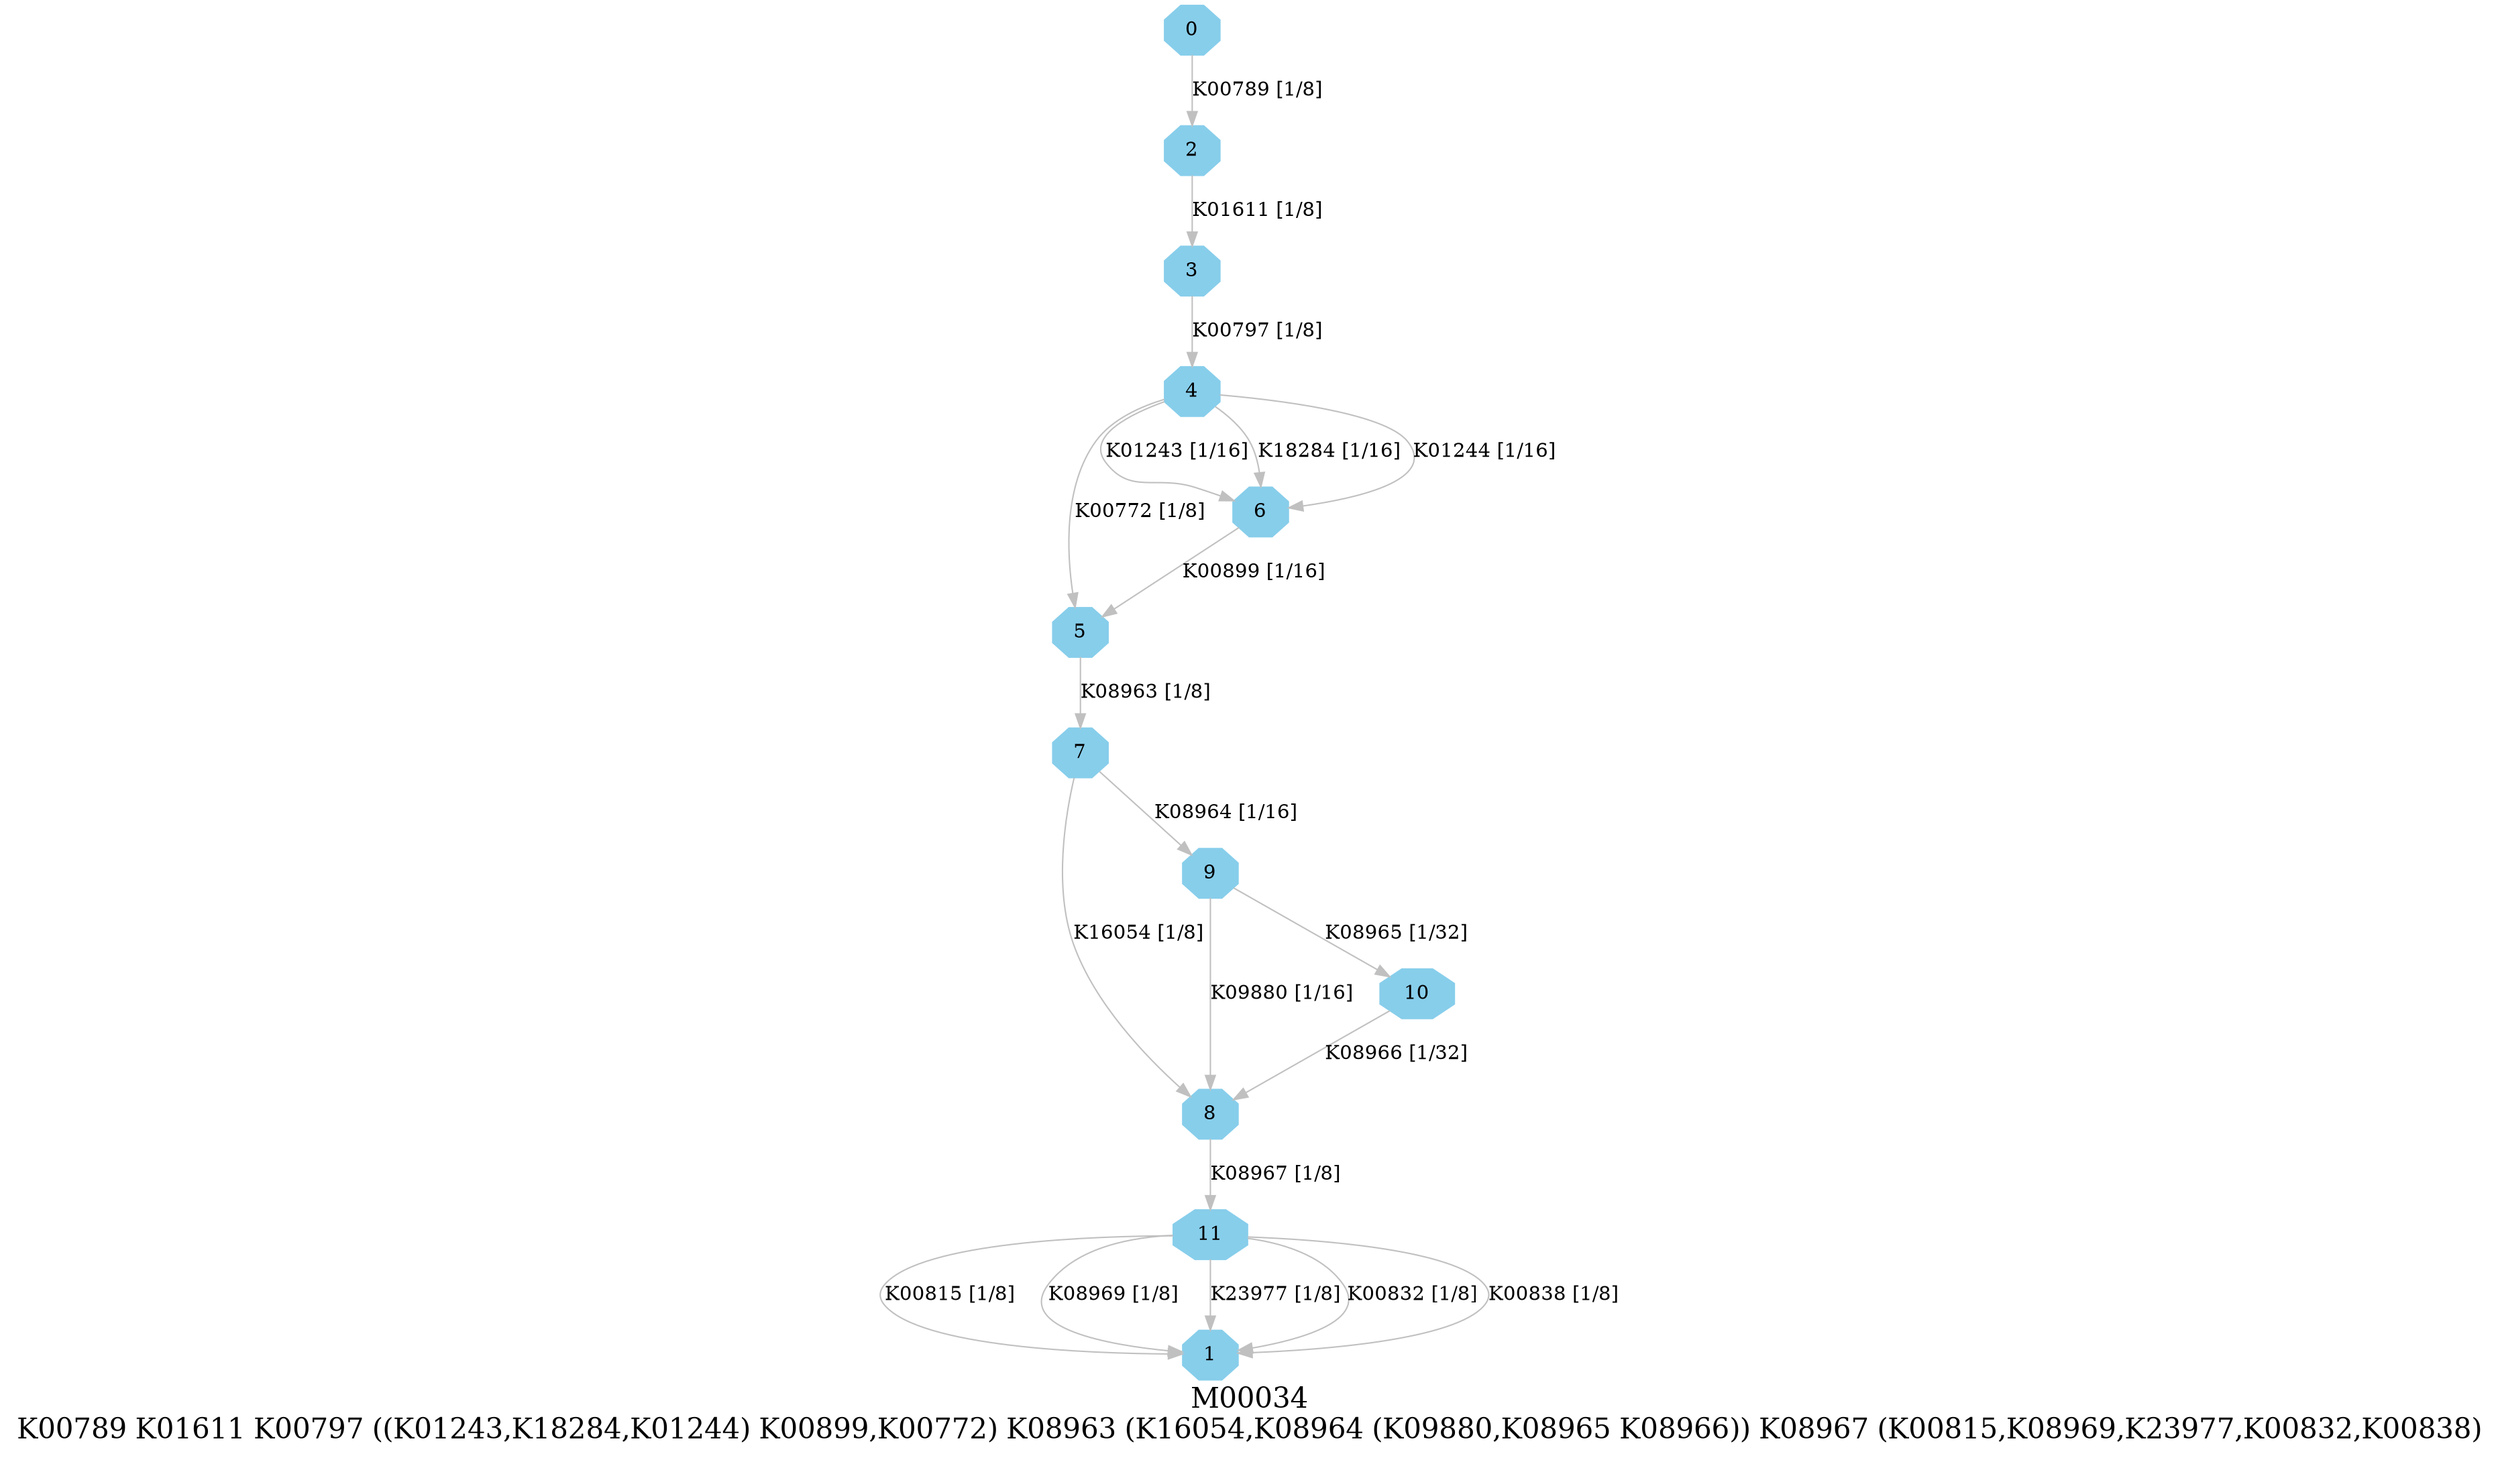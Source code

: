 digraph G {
graph [label="M00034
K00789 K01611 K00797 ((K01243,K18284,K01244) K00899,K00772) K08963 (K16054,K08964 (K09880,K08965 K08966)) K08967 (K00815,K08969,K23977,K00832,K00838)",fontsize=20];
node [shape=box,style=filled];
edge [len=3,color=grey];
{node [width=.3,height=.3,shape=octagon,style=filled,color=skyblue] 0 1 2 3 4 5 6 7 8 9 10 11 }
0 -> 2 [label="K00789 [1/8]"];
2 -> 3 [label="K01611 [1/8]"];
3 -> 4 [label="K00797 [1/8]"];
4 -> 6 [label="K01243 [1/16]"];
4 -> 6 [label="K18284 [1/16]"];
4 -> 6 [label="K01244 [1/16]"];
4 -> 5 [label="K00772 [1/8]"];
5 -> 7 [label="K08963 [1/8]"];
6 -> 5 [label="K00899 [1/16]"];
7 -> 8 [label="K16054 [1/8]"];
7 -> 9 [label="K08964 [1/16]"];
8 -> 11 [label="K08967 [1/8]"];
9 -> 8 [label="K09880 [1/16]"];
9 -> 10 [label="K08965 [1/32]"];
10 -> 8 [label="K08966 [1/32]"];
11 -> 1 [label="K00815 [1/8]"];
11 -> 1 [label="K08969 [1/8]"];
11 -> 1 [label="K23977 [1/8]"];
11 -> 1 [label="K00832 [1/8]"];
11 -> 1 [label="K00838 [1/8]"];
}